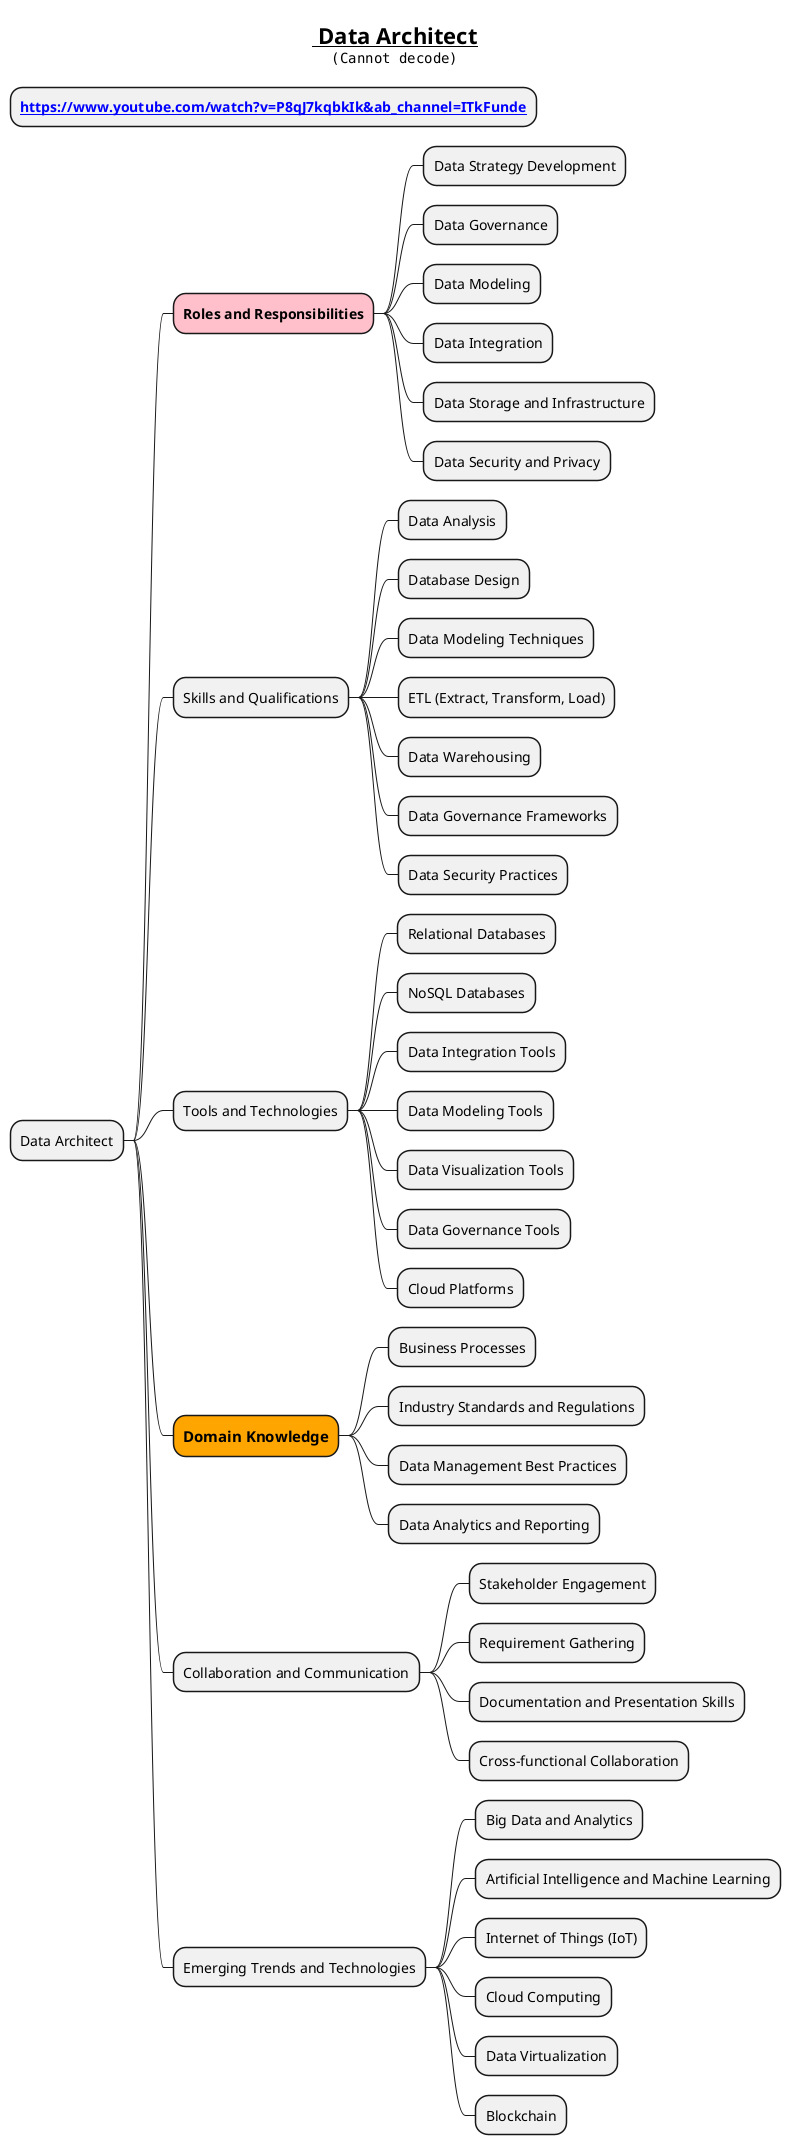 @startmindmap
title =__ Data Architect__\n<img:images/img_1.png>

* **[[https://www.youtube.com/watch?v=P8qJ7kqbkIk&ab_channel=ITkFunde]]**

* Data Architect
**[#pink] **Roles and Responsibilities**
*** Data Strategy Development
*** Data Governance
*** Data Modeling
*** Data Integration
*** Data Storage and Infrastructure
*** Data Security and Privacy
** Skills and Qualifications
*** Data Analysis
*** Database Design
*** Data Modeling Techniques
*** ETL (Extract, Transform, Load)
*** Data Warehousing
*** Data Governance Frameworks
*** Data Security Practices
** Tools and Technologies
*** Relational Databases
*** NoSQL Databases
*** Data Integration Tools
*** Data Modeling Tools
*** Data Visualization Tools
*** Data Governance Tools
*** Cloud Platforms
**[#orange] ===Domain Knowledge
*** Business Processes
*** Industry Standards and Regulations
*** Data Management Best Practices
*** Data Analytics and Reporting
** Collaboration and Communication
*** Stakeholder Engagement
*** Requirement Gathering
*** Documentation and Presentation Skills
*** Cross-functional Collaboration
** Emerging Trends and Technologies
*** Big Data and Analytics
*** Artificial Intelligence and Machine Learning
*** Internet of Things (IoT)
*** Cloud Computing
*** Data Virtualization
*** Blockchain
@endmindmap
